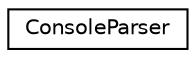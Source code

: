digraph G
{
  edge [fontname="Helvetica",fontsize="10",labelfontname="Helvetica",labelfontsize="10"];
  node [fontname="Helvetica",fontsize="10",shape=record];
  rankdir="LR";
  Node1 [label="ConsoleParser",height=0.2,width=0.4,color="black", fillcolor="white", style="filled",URL="$class_console_parser.html",tooltip="A parser for the user input."];
}

